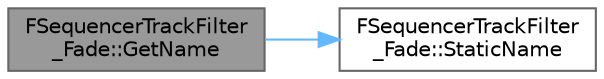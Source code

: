 digraph "FSequencerTrackFilter_Fade::GetName"
{
 // INTERACTIVE_SVG=YES
 // LATEX_PDF_SIZE
  bgcolor="transparent";
  edge [fontname=Helvetica,fontsize=10,labelfontname=Helvetica,labelfontsize=10];
  node [fontname=Helvetica,fontsize=10,shape=box,height=0.2,width=0.4];
  rankdir="LR";
  Node1 [id="Node000001",label="FSequencerTrackFilter\l_Fade::GetName",height=0.2,width=0.4,color="gray40", fillcolor="grey60", style="filled", fontcolor="black",tooltip=" "];
  Node1 -> Node2 [id="edge1_Node000001_Node000002",color="steelblue1",style="solid",tooltip=" "];
  Node2 [id="Node000002",label="FSequencerTrackFilter\l_Fade::StaticName",height=0.2,width=0.4,color="grey40", fillcolor="white", style="filled",URL="$dc/d12/classFSequencerTrackFilter__Fade.html#a5e437345c20ed4b713cbc2d1fa02ab21",tooltip=" "];
}
